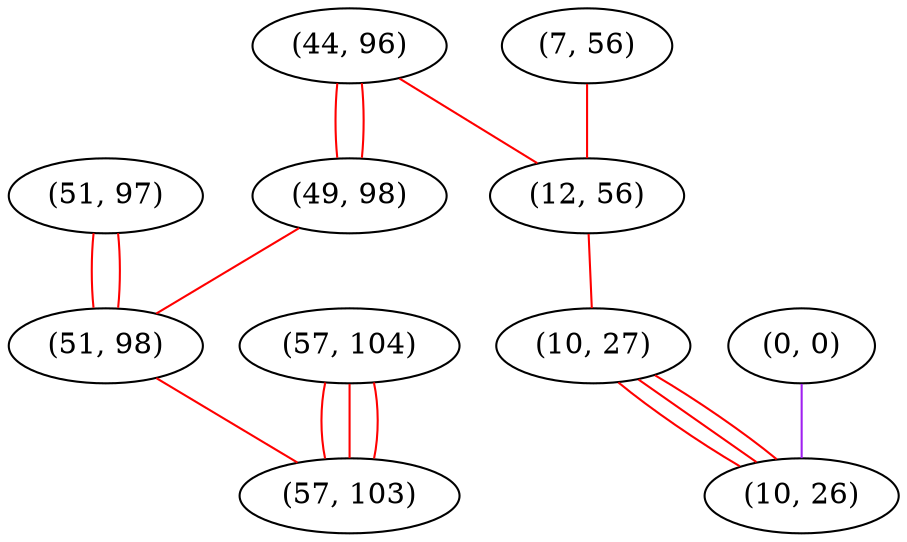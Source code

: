 graph "" {
"(51, 97)";
"(44, 96)";
"(7, 56)";
"(12, 56)";
"(49, 98)";
"(51, 98)";
"(0, 0)";
"(10, 27)";
"(10, 26)";
"(57, 104)";
"(57, 103)";
"(51, 97)" -- "(51, 98)"  [color=red, key=0, weight=1];
"(51, 97)" -- "(51, 98)"  [color=red, key=1, weight=1];
"(44, 96)" -- "(49, 98)"  [color=red, key=0, weight=1];
"(44, 96)" -- "(49, 98)"  [color=red, key=1, weight=1];
"(44, 96)" -- "(12, 56)"  [color=red, key=0, weight=1];
"(7, 56)" -- "(12, 56)"  [color=red, key=0, weight=1];
"(12, 56)" -- "(10, 27)"  [color=red, key=0, weight=1];
"(49, 98)" -- "(51, 98)"  [color=red, key=0, weight=1];
"(51, 98)" -- "(57, 103)"  [color=red, key=0, weight=1];
"(0, 0)" -- "(10, 26)"  [color=purple, key=0, weight=4];
"(10, 27)" -- "(10, 26)"  [color=red, key=0, weight=1];
"(10, 27)" -- "(10, 26)"  [color=red, key=1, weight=1];
"(10, 27)" -- "(10, 26)"  [color=red, key=2, weight=1];
"(57, 104)" -- "(57, 103)"  [color=red, key=0, weight=1];
"(57, 104)" -- "(57, 103)"  [color=red, key=1, weight=1];
"(57, 104)" -- "(57, 103)"  [color=red, key=2, weight=1];
}
